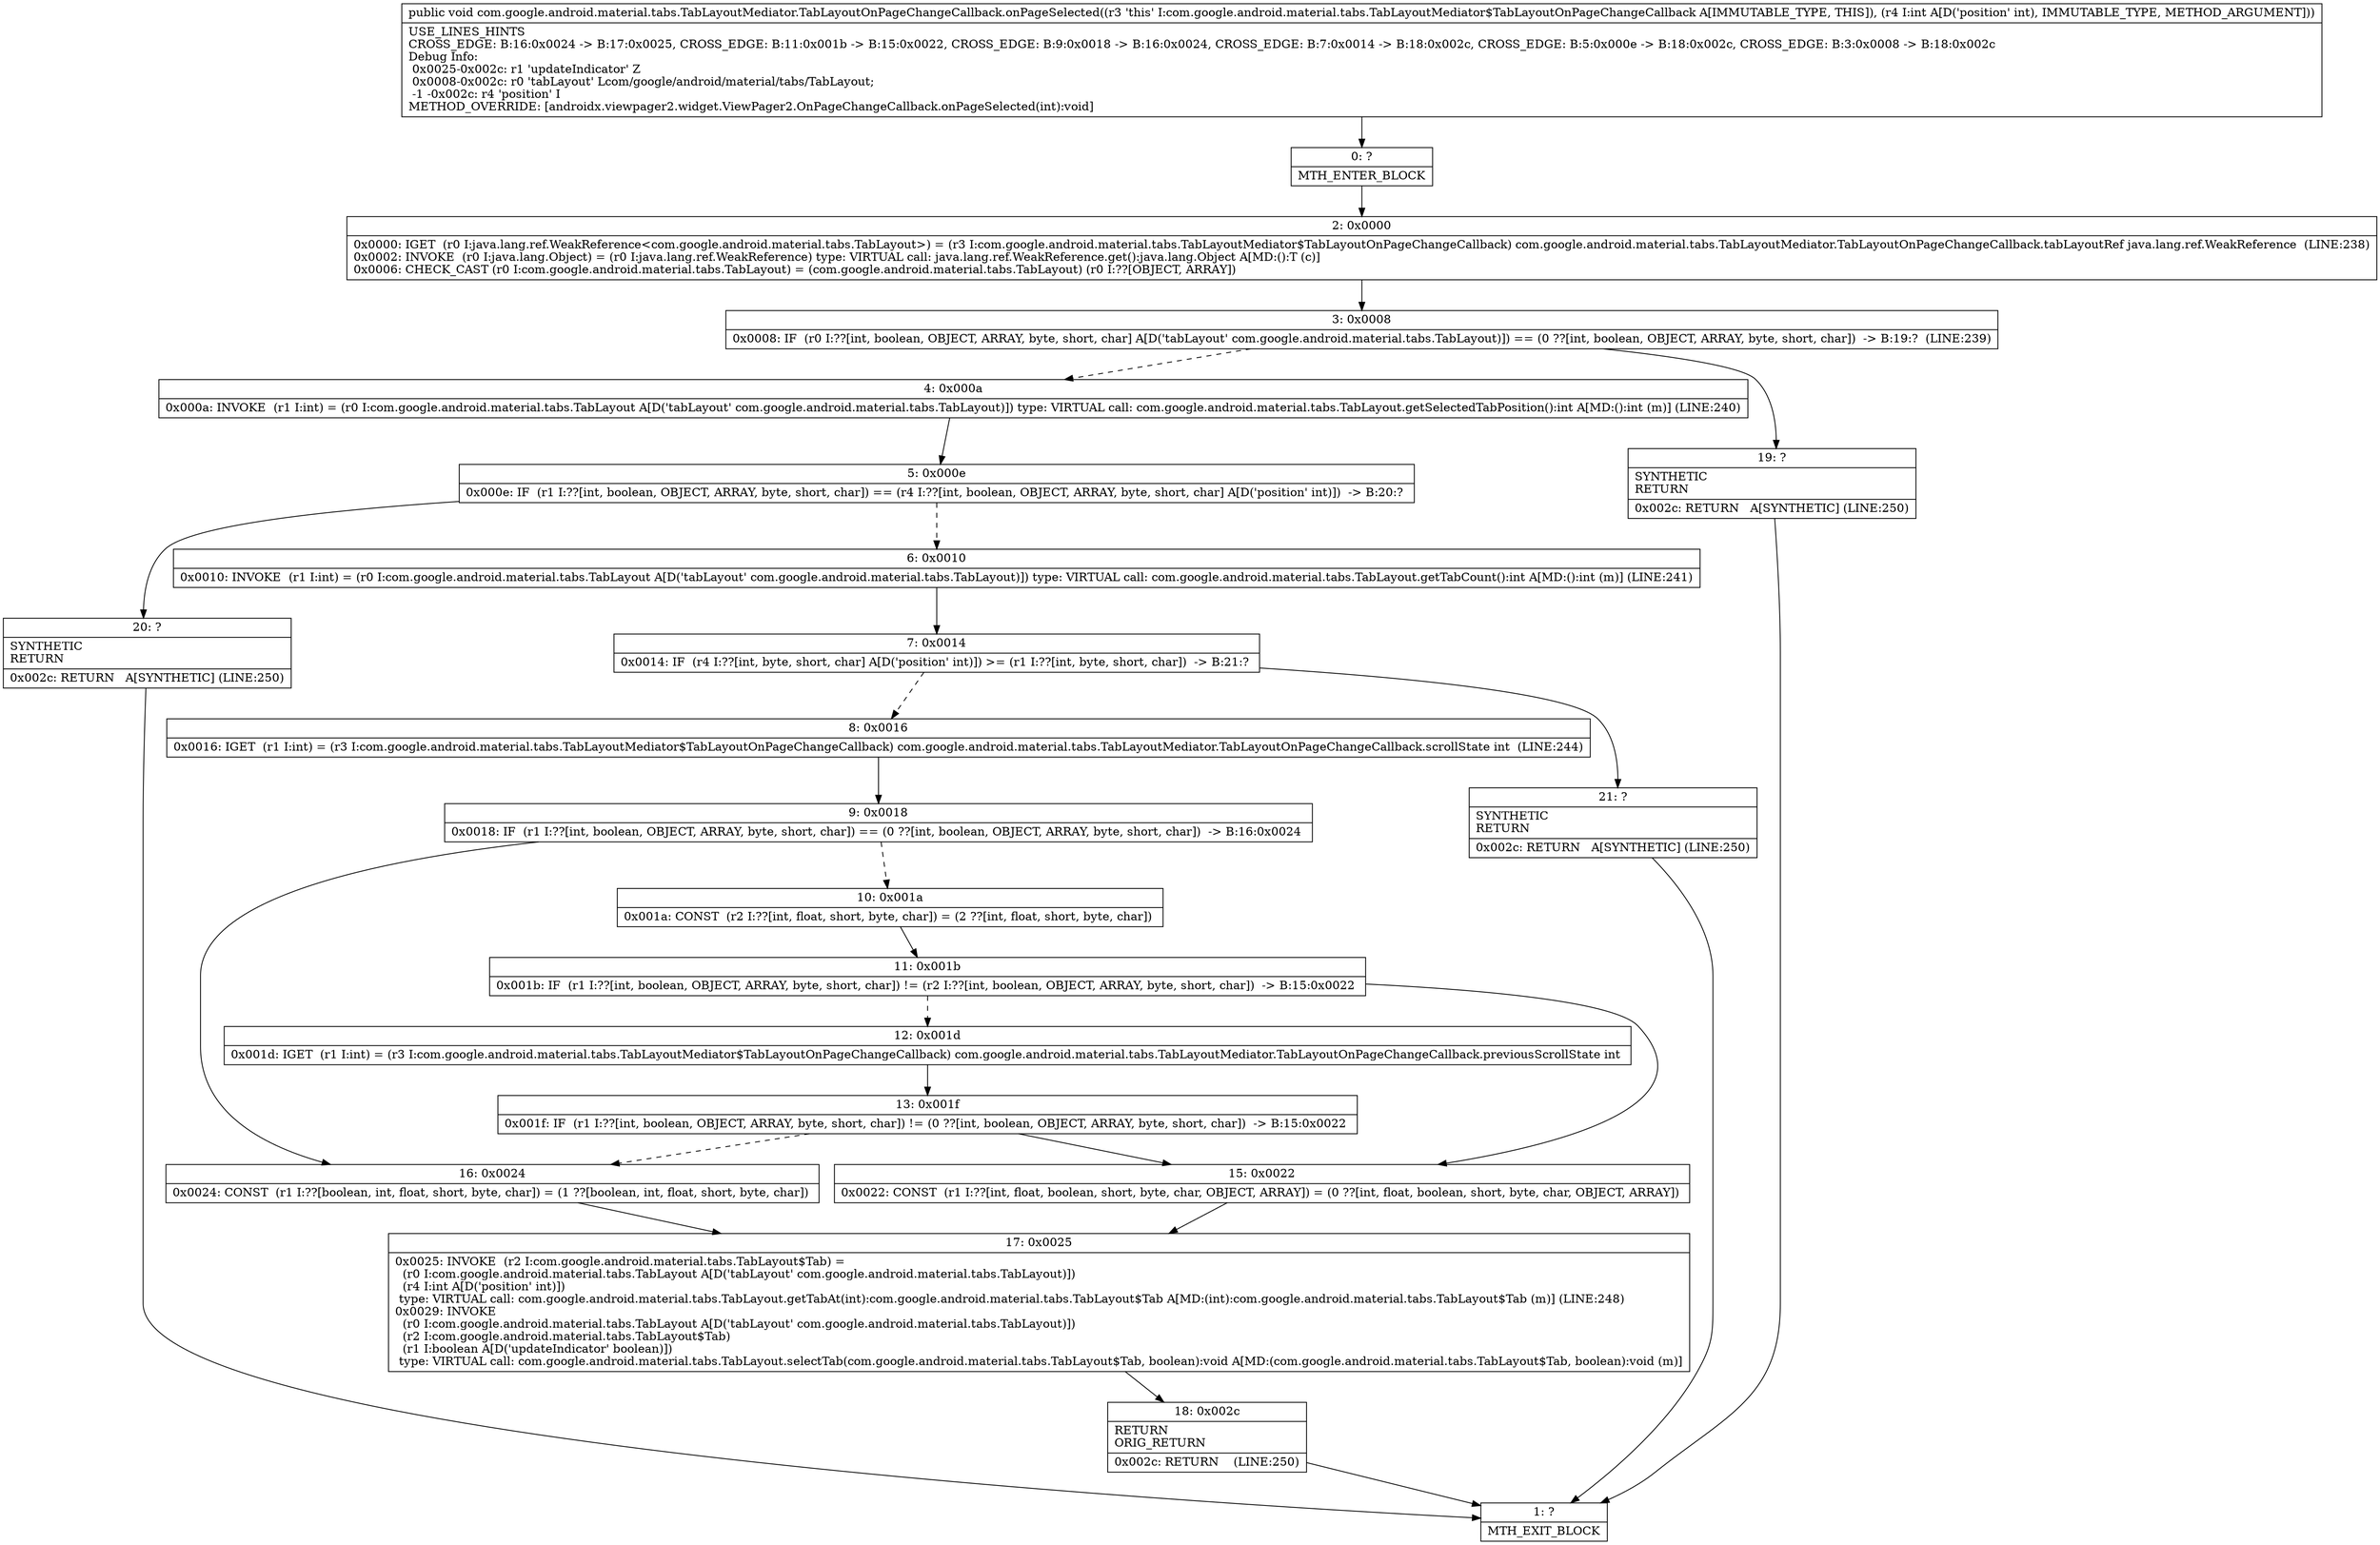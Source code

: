 digraph "CFG forcom.google.android.material.tabs.TabLayoutMediator.TabLayoutOnPageChangeCallback.onPageSelected(I)V" {
Node_0 [shape=record,label="{0\:\ ?|MTH_ENTER_BLOCK\l}"];
Node_2 [shape=record,label="{2\:\ 0x0000|0x0000: IGET  (r0 I:java.lang.ref.WeakReference\<com.google.android.material.tabs.TabLayout\>) = (r3 I:com.google.android.material.tabs.TabLayoutMediator$TabLayoutOnPageChangeCallback) com.google.android.material.tabs.TabLayoutMediator.TabLayoutOnPageChangeCallback.tabLayoutRef java.lang.ref.WeakReference  (LINE:238)\l0x0002: INVOKE  (r0 I:java.lang.Object) = (r0 I:java.lang.ref.WeakReference) type: VIRTUAL call: java.lang.ref.WeakReference.get():java.lang.Object A[MD:():T (c)]\l0x0006: CHECK_CAST (r0 I:com.google.android.material.tabs.TabLayout) = (com.google.android.material.tabs.TabLayout) (r0 I:??[OBJECT, ARRAY]) \l}"];
Node_3 [shape=record,label="{3\:\ 0x0008|0x0008: IF  (r0 I:??[int, boolean, OBJECT, ARRAY, byte, short, char] A[D('tabLayout' com.google.android.material.tabs.TabLayout)]) == (0 ??[int, boolean, OBJECT, ARRAY, byte, short, char])  \-\> B:19:?  (LINE:239)\l}"];
Node_4 [shape=record,label="{4\:\ 0x000a|0x000a: INVOKE  (r1 I:int) = (r0 I:com.google.android.material.tabs.TabLayout A[D('tabLayout' com.google.android.material.tabs.TabLayout)]) type: VIRTUAL call: com.google.android.material.tabs.TabLayout.getSelectedTabPosition():int A[MD:():int (m)] (LINE:240)\l}"];
Node_5 [shape=record,label="{5\:\ 0x000e|0x000e: IF  (r1 I:??[int, boolean, OBJECT, ARRAY, byte, short, char]) == (r4 I:??[int, boolean, OBJECT, ARRAY, byte, short, char] A[D('position' int)])  \-\> B:20:? \l}"];
Node_6 [shape=record,label="{6\:\ 0x0010|0x0010: INVOKE  (r1 I:int) = (r0 I:com.google.android.material.tabs.TabLayout A[D('tabLayout' com.google.android.material.tabs.TabLayout)]) type: VIRTUAL call: com.google.android.material.tabs.TabLayout.getTabCount():int A[MD:():int (m)] (LINE:241)\l}"];
Node_7 [shape=record,label="{7\:\ 0x0014|0x0014: IF  (r4 I:??[int, byte, short, char] A[D('position' int)]) \>= (r1 I:??[int, byte, short, char])  \-\> B:21:? \l}"];
Node_8 [shape=record,label="{8\:\ 0x0016|0x0016: IGET  (r1 I:int) = (r3 I:com.google.android.material.tabs.TabLayoutMediator$TabLayoutOnPageChangeCallback) com.google.android.material.tabs.TabLayoutMediator.TabLayoutOnPageChangeCallback.scrollState int  (LINE:244)\l}"];
Node_9 [shape=record,label="{9\:\ 0x0018|0x0018: IF  (r1 I:??[int, boolean, OBJECT, ARRAY, byte, short, char]) == (0 ??[int, boolean, OBJECT, ARRAY, byte, short, char])  \-\> B:16:0x0024 \l}"];
Node_10 [shape=record,label="{10\:\ 0x001a|0x001a: CONST  (r2 I:??[int, float, short, byte, char]) = (2 ??[int, float, short, byte, char]) \l}"];
Node_11 [shape=record,label="{11\:\ 0x001b|0x001b: IF  (r1 I:??[int, boolean, OBJECT, ARRAY, byte, short, char]) != (r2 I:??[int, boolean, OBJECT, ARRAY, byte, short, char])  \-\> B:15:0x0022 \l}"];
Node_12 [shape=record,label="{12\:\ 0x001d|0x001d: IGET  (r1 I:int) = (r3 I:com.google.android.material.tabs.TabLayoutMediator$TabLayoutOnPageChangeCallback) com.google.android.material.tabs.TabLayoutMediator.TabLayoutOnPageChangeCallback.previousScrollState int \l}"];
Node_13 [shape=record,label="{13\:\ 0x001f|0x001f: IF  (r1 I:??[int, boolean, OBJECT, ARRAY, byte, short, char]) != (0 ??[int, boolean, OBJECT, ARRAY, byte, short, char])  \-\> B:15:0x0022 \l}"];
Node_15 [shape=record,label="{15\:\ 0x0022|0x0022: CONST  (r1 I:??[int, float, boolean, short, byte, char, OBJECT, ARRAY]) = (0 ??[int, float, boolean, short, byte, char, OBJECT, ARRAY]) \l}"];
Node_17 [shape=record,label="{17\:\ 0x0025|0x0025: INVOKE  (r2 I:com.google.android.material.tabs.TabLayout$Tab) = \l  (r0 I:com.google.android.material.tabs.TabLayout A[D('tabLayout' com.google.android.material.tabs.TabLayout)])\l  (r4 I:int A[D('position' int)])\l type: VIRTUAL call: com.google.android.material.tabs.TabLayout.getTabAt(int):com.google.android.material.tabs.TabLayout$Tab A[MD:(int):com.google.android.material.tabs.TabLayout$Tab (m)] (LINE:248)\l0x0029: INVOKE  \l  (r0 I:com.google.android.material.tabs.TabLayout A[D('tabLayout' com.google.android.material.tabs.TabLayout)])\l  (r2 I:com.google.android.material.tabs.TabLayout$Tab)\l  (r1 I:boolean A[D('updateIndicator' boolean)])\l type: VIRTUAL call: com.google.android.material.tabs.TabLayout.selectTab(com.google.android.material.tabs.TabLayout$Tab, boolean):void A[MD:(com.google.android.material.tabs.TabLayout$Tab, boolean):void (m)]\l}"];
Node_18 [shape=record,label="{18\:\ 0x002c|RETURN\lORIG_RETURN\l|0x002c: RETURN    (LINE:250)\l}"];
Node_1 [shape=record,label="{1\:\ ?|MTH_EXIT_BLOCK\l}"];
Node_16 [shape=record,label="{16\:\ 0x0024|0x0024: CONST  (r1 I:??[boolean, int, float, short, byte, char]) = (1 ??[boolean, int, float, short, byte, char]) \l}"];
Node_21 [shape=record,label="{21\:\ ?|SYNTHETIC\lRETURN\l|0x002c: RETURN   A[SYNTHETIC] (LINE:250)\l}"];
Node_20 [shape=record,label="{20\:\ ?|SYNTHETIC\lRETURN\l|0x002c: RETURN   A[SYNTHETIC] (LINE:250)\l}"];
Node_19 [shape=record,label="{19\:\ ?|SYNTHETIC\lRETURN\l|0x002c: RETURN   A[SYNTHETIC] (LINE:250)\l}"];
MethodNode[shape=record,label="{public void com.google.android.material.tabs.TabLayoutMediator.TabLayoutOnPageChangeCallback.onPageSelected((r3 'this' I:com.google.android.material.tabs.TabLayoutMediator$TabLayoutOnPageChangeCallback A[IMMUTABLE_TYPE, THIS]), (r4 I:int A[D('position' int), IMMUTABLE_TYPE, METHOD_ARGUMENT]))  | USE_LINES_HINTS\lCROSS_EDGE: B:16:0x0024 \-\> B:17:0x0025, CROSS_EDGE: B:11:0x001b \-\> B:15:0x0022, CROSS_EDGE: B:9:0x0018 \-\> B:16:0x0024, CROSS_EDGE: B:7:0x0014 \-\> B:18:0x002c, CROSS_EDGE: B:5:0x000e \-\> B:18:0x002c, CROSS_EDGE: B:3:0x0008 \-\> B:18:0x002c\lDebug Info:\l  0x0025\-0x002c: r1 'updateIndicator' Z\l  0x0008\-0x002c: r0 'tabLayout' Lcom\/google\/android\/material\/tabs\/TabLayout;\l  \-1 \-0x002c: r4 'position' I\lMETHOD_OVERRIDE: [androidx.viewpager2.widget.ViewPager2.OnPageChangeCallback.onPageSelected(int):void]\l}"];
MethodNode -> Node_0;Node_0 -> Node_2;
Node_2 -> Node_3;
Node_3 -> Node_4[style=dashed];
Node_3 -> Node_19;
Node_4 -> Node_5;
Node_5 -> Node_6[style=dashed];
Node_5 -> Node_20;
Node_6 -> Node_7;
Node_7 -> Node_8[style=dashed];
Node_7 -> Node_21;
Node_8 -> Node_9;
Node_9 -> Node_10[style=dashed];
Node_9 -> Node_16;
Node_10 -> Node_11;
Node_11 -> Node_12[style=dashed];
Node_11 -> Node_15;
Node_12 -> Node_13;
Node_13 -> Node_15;
Node_13 -> Node_16[style=dashed];
Node_15 -> Node_17;
Node_17 -> Node_18;
Node_18 -> Node_1;
Node_16 -> Node_17;
Node_21 -> Node_1;
Node_20 -> Node_1;
Node_19 -> Node_1;
}

